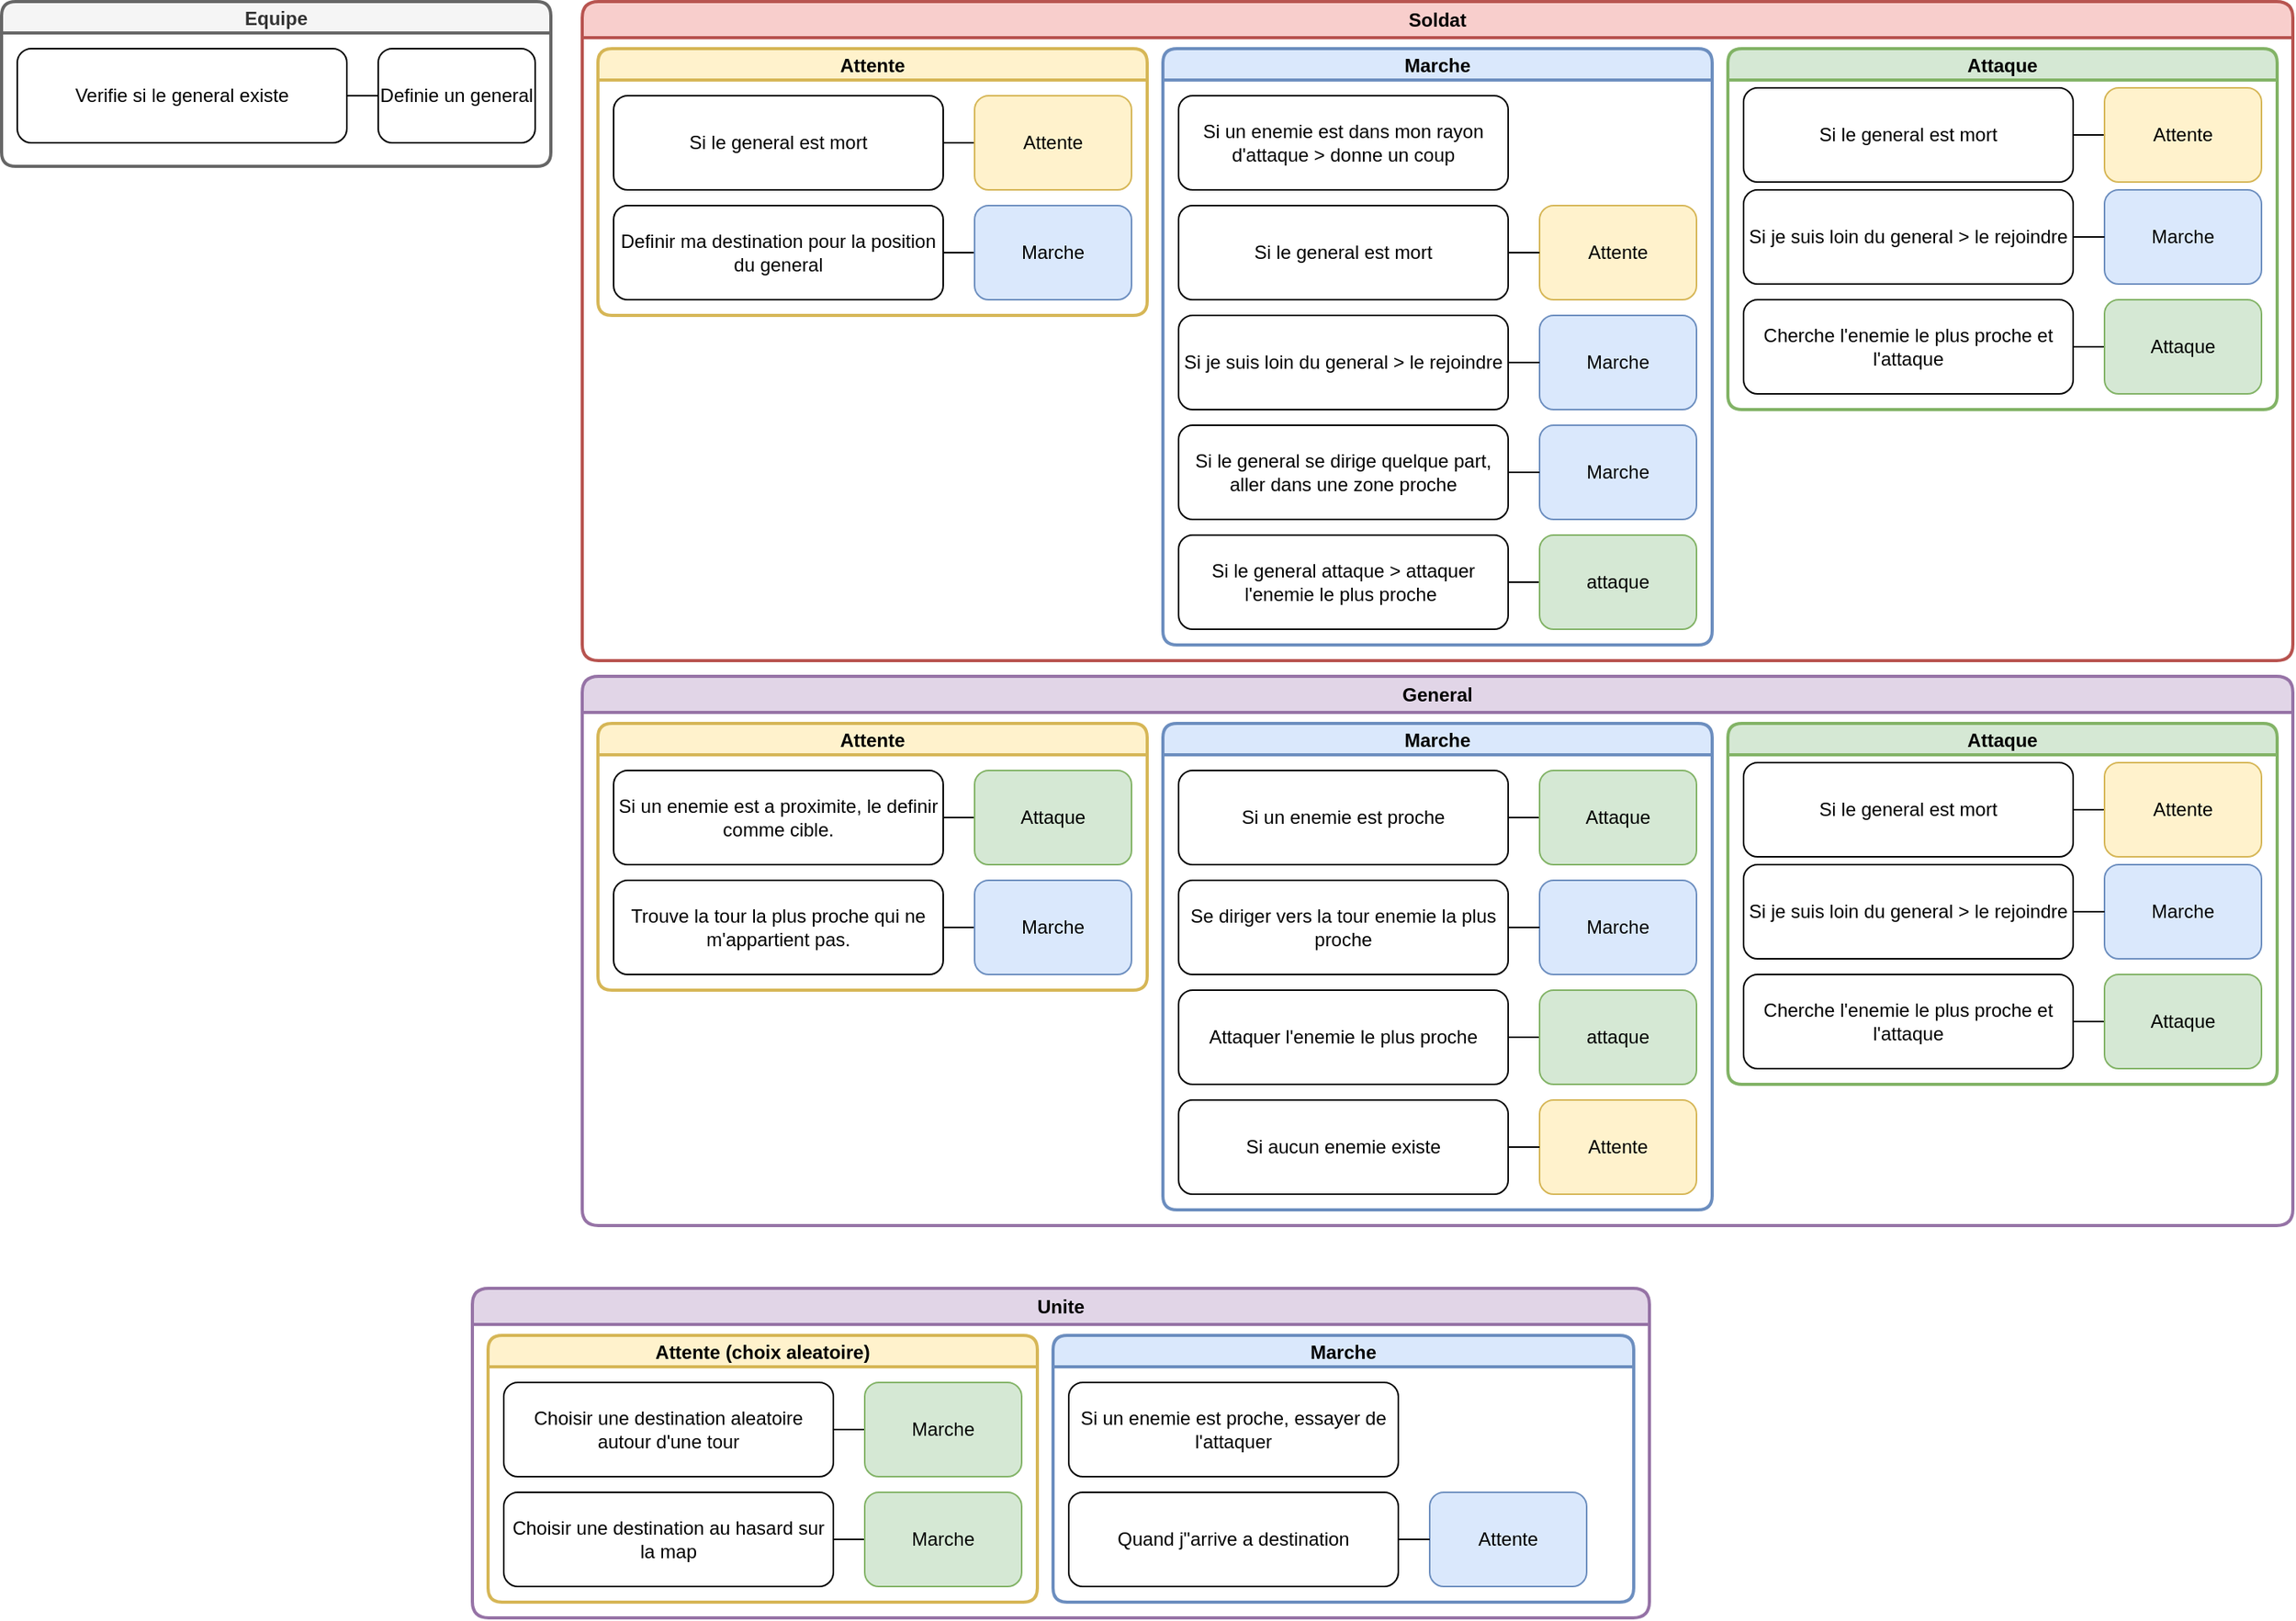 <mxfile version="26.1.1">
  <diagram name="Page-1" id="b5b7bab2-c9e2-2cf4-8b2a-24fd1a2a6d21">
    <mxGraphModel dx="1061" dy="687" grid="1" gridSize="10" guides="1" tooltips="1" connect="1" arrows="1" fold="1" page="1" pageScale="1" pageWidth="3300" pageHeight="4681" background="none" math="0" shadow="0">
      <root>
        <mxCell id="0" />
        <mxCell id="1" parent="0" />
        <mxCell id="DFWAhEHn6ZQlZUm82mZ5-56" value="Soldat" style="swimlane;whiteSpace=wrap;html=1;fillColor=#f8cecc;strokeColor=#b85450;rounded=1;fillStyle=solid;strokeWidth=2;" parent="1" vertex="1">
          <mxGeometry x="650" y="260" width="1090" height="420" as="geometry" />
        </mxCell>
        <mxCell id="DFWAhEHn6ZQlZUm82mZ5-9" value="Attente" style="swimlane;startSize=20;horizontal=1;containerType=tree;newEdgeStyle={&quot;edgeStyle&quot;:&quot;elbowEdgeStyle&quot;,&quot;startArrow&quot;:&quot;none&quot;,&quot;endArrow&quot;:&quot;none&quot;};rounded=1;labelBackgroundColor=none;fillColor=#fff2cc;strokeColor=#d6b656;swimlaneFillColor=none;strokeWidth=2;" parent="DFWAhEHn6ZQlZUm82mZ5-56" vertex="1">
          <mxGeometry x="10" y="30" width="350" height="170" as="geometry">
            <mxRectangle x="10" y="30" width="80" height="30" as="alternateBounds" />
          </mxGeometry>
        </mxCell>
        <UserObject label="Definir ma destination pour la position du general" treeRoot="1" id="DFWAhEHn6ZQlZUm82mZ5-20">
          <mxCell style="whiteSpace=wrap;html=1;align=center;treeFolding=1;treeMoving=1;newEdgeStyle={&quot;edgeStyle&quot;:&quot;elbowEdgeStyle&quot;,&quot;startArrow&quot;:&quot;none&quot;,&quot;endArrow&quot;:&quot;none&quot;};rounded=1;glass=0;" parent="DFWAhEHn6ZQlZUm82mZ5-9" vertex="1">
            <mxGeometry x="10" y="100" width="210" height="60" as="geometry" />
          </mxCell>
        </UserObject>
        <mxCell id="DFWAhEHn6ZQlZUm82mZ5-19" style="edgeStyle=elbowEdgeStyle;rounded=0;orthogonalLoop=1;jettySize=auto;html=1;startArrow=none;endArrow=none;" parent="DFWAhEHn6ZQlZUm82mZ5-9" source="DFWAhEHn6ZQlZUm82mZ5-20" target="DFWAhEHn6ZQlZUm82mZ5-21" edge="1">
          <mxGeometry relative="1" as="geometry" />
        </mxCell>
        <mxCell id="DFWAhEHn6ZQlZUm82mZ5-21" value="Marche" style="whiteSpace=wrap;html=1;align=center;verticalAlign=middle;treeFolding=1;treeMoving=1;newEdgeStyle={&quot;edgeStyle&quot;:&quot;elbowEdgeStyle&quot;,&quot;startArrow&quot;:&quot;none&quot;,&quot;endArrow&quot;:&quot;none&quot;};shadow=0;rounded=1;fillColor=#dae8fc;strokeColor=#6c8ebf;" parent="DFWAhEHn6ZQlZUm82mZ5-9" vertex="1">
          <mxGeometry x="240" y="100" width="100" height="60" as="geometry" />
        </mxCell>
        <UserObject label="Si le general est mort" treeRoot="1" id="DFWAhEHn6ZQlZUm82mZ5-99">
          <mxCell style="whiteSpace=wrap;html=1;align=center;treeFolding=1;treeMoving=1;newEdgeStyle={&quot;edgeStyle&quot;:&quot;elbowEdgeStyle&quot;,&quot;startArrow&quot;:&quot;none&quot;,&quot;endArrow&quot;:&quot;none&quot;};rounded=1;glass=0;" parent="DFWAhEHn6ZQlZUm82mZ5-9" vertex="1">
            <mxGeometry x="10" y="30" width="210" height="60" as="geometry" />
          </mxCell>
        </UserObject>
        <mxCell id="DFWAhEHn6ZQlZUm82mZ5-100" style="edgeStyle=elbowEdgeStyle;rounded=0;orthogonalLoop=1;jettySize=auto;html=1;startArrow=none;endArrow=none;" parent="DFWAhEHn6ZQlZUm82mZ5-9" source="DFWAhEHn6ZQlZUm82mZ5-99" target="DFWAhEHn6ZQlZUm82mZ5-101" edge="1">
          <mxGeometry relative="1" as="geometry" />
        </mxCell>
        <mxCell id="DFWAhEHn6ZQlZUm82mZ5-101" value="Attente" style="whiteSpace=wrap;html=1;align=center;verticalAlign=middle;treeFolding=1;treeMoving=1;newEdgeStyle={&quot;edgeStyle&quot;:&quot;elbowEdgeStyle&quot;,&quot;startArrow&quot;:&quot;none&quot;,&quot;endArrow&quot;:&quot;none&quot;};shadow=0;rounded=1;fillColor=#fff2cc;strokeColor=#d6b656;" parent="DFWAhEHn6ZQlZUm82mZ5-9" vertex="1">
          <mxGeometry x="240" y="30" width="100" height="60" as="geometry" />
        </mxCell>
        <mxCell id="DFWAhEHn6ZQlZUm82mZ5-66" value="Marche" style="swimlane;startSize=20;horizontal=1;containerType=tree;newEdgeStyle={&quot;edgeStyle&quot;:&quot;elbowEdgeStyle&quot;,&quot;startArrow&quot;:&quot;none&quot;,&quot;endArrow&quot;:&quot;none&quot;};rounded=1;labelBackgroundColor=none;fillColor=#dae8fc;strokeColor=#6c8ebf;swimlaneFillColor=none;strokeWidth=2;" parent="DFWAhEHn6ZQlZUm82mZ5-56" vertex="1">
          <mxGeometry x="370" y="30" width="350" height="380" as="geometry">
            <mxRectangle x="10" y="30" width="80" height="30" as="alternateBounds" />
          </mxGeometry>
        </mxCell>
        <UserObject label="Si un enemie est dans mon rayon d&#39;attaque &amp;gt; donne un coup" treeRoot="1" id="DFWAhEHn6ZQlZUm82mZ5-71">
          <mxCell style="whiteSpace=wrap;html=1;align=center;treeFolding=1;treeMoving=1;newEdgeStyle={&quot;edgeStyle&quot;:&quot;elbowEdgeStyle&quot;,&quot;startArrow&quot;:&quot;none&quot;,&quot;endArrow&quot;:&quot;none&quot;};rounded=1;glass=0;" parent="DFWAhEHn6ZQlZUm82mZ5-66" vertex="1">
            <mxGeometry x="10" y="30" width="210" height="60" as="geometry" />
          </mxCell>
        </UserObject>
        <mxCell id="DFWAhEHn6ZQlZUm82mZ5-65" value="Marche" style="whiteSpace=wrap;html=1;align=center;verticalAlign=middle;treeFolding=1;treeMoving=1;newEdgeStyle={&quot;edgeStyle&quot;:&quot;elbowEdgeStyle&quot;,&quot;startArrow&quot;:&quot;none&quot;,&quot;endArrow&quot;:&quot;none&quot;};shadow=0;rounded=1;fillColor=#dae8fc;strokeColor=#6c8ebf;" parent="DFWAhEHn6ZQlZUm82mZ5-66" vertex="1">
          <mxGeometry x="240" y="170" width="100" height="60" as="geometry" />
        </mxCell>
        <mxCell id="DFWAhEHn6ZQlZUm82mZ5-63" style="edgeStyle=elbowEdgeStyle;rounded=0;orthogonalLoop=1;jettySize=auto;html=1;startArrow=none;endArrow=none;" parent="DFWAhEHn6ZQlZUm82mZ5-66" source="DFWAhEHn6ZQlZUm82mZ5-64" target="DFWAhEHn6ZQlZUm82mZ5-65" edge="1">
          <mxGeometry relative="1" as="geometry" />
        </mxCell>
        <UserObject label="Si je suis loin du general &amp;gt; le rejoindre" treeRoot="1" id="DFWAhEHn6ZQlZUm82mZ5-64">
          <mxCell style="whiteSpace=wrap;html=1;align=center;treeFolding=1;treeMoving=1;newEdgeStyle={&quot;edgeStyle&quot;:&quot;elbowEdgeStyle&quot;,&quot;startArrow&quot;:&quot;none&quot;,&quot;endArrow&quot;:&quot;none&quot;};rounded=1;glass=0;" parent="DFWAhEHn6ZQlZUm82mZ5-66" vertex="1">
            <mxGeometry x="10" y="170" width="210" height="60" as="geometry" />
          </mxCell>
        </UserObject>
        <UserObject label="Si le general attaque &amp;gt; attaquer l&#39;enemie le plus proche&amp;nbsp;" treeRoot="1" id="DFWAhEHn6ZQlZUm82mZ5-68">
          <mxCell style="whiteSpace=wrap;html=1;align=center;treeFolding=1;treeMoving=1;newEdgeStyle={&quot;edgeStyle&quot;:&quot;elbowEdgeStyle&quot;,&quot;startArrow&quot;:&quot;none&quot;,&quot;endArrow&quot;:&quot;none&quot;};rounded=1;glass=0;" parent="DFWAhEHn6ZQlZUm82mZ5-66" vertex="1">
            <mxGeometry x="10" y="310" width="210" height="60" as="geometry" />
          </mxCell>
        </UserObject>
        <mxCell id="DFWAhEHn6ZQlZUm82mZ5-67" style="edgeStyle=elbowEdgeStyle;rounded=0;orthogonalLoop=1;jettySize=auto;html=1;startArrow=none;endArrow=none;" parent="DFWAhEHn6ZQlZUm82mZ5-66" source="DFWAhEHn6ZQlZUm82mZ5-68" target="DFWAhEHn6ZQlZUm82mZ5-69" edge="1">
          <mxGeometry relative="1" as="geometry" />
        </mxCell>
        <mxCell id="DFWAhEHn6ZQlZUm82mZ5-69" value="attaque" style="whiteSpace=wrap;html=1;align=center;verticalAlign=middle;treeFolding=1;treeMoving=1;newEdgeStyle={&quot;edgeStyle&quot;:&quot;elbowEdgeStyle&quot;,&quot;startArrow&quot;:&quot;none&quot;,&quot;endArrow&quot;:&quot;none&quot;};shadow=0;rounded=1;fillColor=#d5e8d4;strokeColor=#82b366;" parent="DFWAhEHn6ZQlZUm82mZ5-66" vertex="1">
          <mxGeometry x="240" y="310" width="100" height="60" as="geometry" />
        </mxCell>
        <UserObject label="Si le general se dirige quelque part, aller dans une zone proche" treeRoot="1" id="DFWAhEHn6ZQlZUm82mZ5-73">
          <mxCell style="whiteSpace=wrap;html=1;align=center;treeFolding=1;treeMoving=1;newEdgeStyle={&quot;edgeStyle&quot;:&quot;elbowEdgeStyle&quot;,&quot;startArrow&quot;:&quot;none&quot;,&quot;endArrow&quot;:&quot;none&quot;};rounded=1;glass=0;" parent="DFWAhEHn6ZQlZUm82mZ5-66" vertex="1">
            <mxGeometry x="10" y="240" width="210" height="60" as="geometry" />
          </mxCell>
        </UserObject>
        <mxCell id="DFWAhEHn6ZQlZUm82mZ5-75" value="Marche" style="whiteSpace=wrap;html=1;align=center;verticalAlign=middle;treeFolding=1;treeMoving=1;newEdgeStyle={&quot;edgeStyle&quot;:&quot;elbowEdgeStyle&quot;,&quot;startArrow&quot;:&quot;none&quot;,&quot;endArrow&quot;:&quot;none&quot;};shadow=0;rounded=1;fillColor=#dae8fc;strokeColor=#6c8ebf;" parent="DFWAhEHn6ZQlZUm82mZ5-66" vertex="1">
          <mxGeometry x="240" y="240" width="100" height="60" as="geometry" />
        </mxCell>
        <mxCell id="DFWAhEHn6ZQlZUm82mZ5-74" style="edgeStyle=elbowEdgeStyle;rounded=0;orthogonalLoop=1;jettySize=auto;html=1;startArrow=none;endArrow=none;" parent="DFWAhEHn6ZQlZUm82mZ5-66" source="DFWAhEHn6ZQlZUm82mZ5-73" target="DFWAhEHn6ZQlZUm82mZ5-75" edge="1">
          <mxGeometry relative="1" as="geometry" />
        </mxCell>
        <mxCell id="DFWAhEHn6ZQlZUm82mZ5-91" value="Attente" style="whiteSpace=wrap;html=1;align=center;verticalAlign=middle;treeFolding=1;treeMoving=1;newEdgeStyle={&quot;edgeStyle&quot;:&quot;elbowEdgeStyle&quot;,&quot;startArrow&quot;:&quot;none&quot;,&quot;endArrow&quot;:&quot;none&quot;};shadow=0;rounded=1;fillColor=#fff2cc;strokeColor=#d6b656;" parent="DFWAhEHn6ZQlZUm82mZ5-66" vertex="1">
          <mxGeometry x="240" y="100" width="100" height="60" as="geometry" />
        </mxCell>
        <mxCell id="DFWAhEHn6ZQlZUm82mZ5-92" style="edgeStyle=elbowEdgeStyle;rounded=0;orthogonalLoop=1;jettySize=auto;html=1;startArrow=none;endArrow=none;" parent="DFWAhEHn6ZQlZUm82mZ5-66" source="DFWAhEHn6ZQlZUm82mZ5-93" target="DFWAhEHn6ZQlZUm82mZ5-91" edge="1">
          <mxGeometry relative="1" as="geometry" />
        </mxCell>
        <UserObject label="Si le general est mort" treeRoot="1" id="DFWAhEHn6ZQlZUm82mZ5-93">
          <mxCell style="whiteSpace=wrap;html=1;align=center;treeFolding=1;treeMoving=1;newEdgeStyle={&quot;edgeStyle&quot;:&quot;elbowEdgeStyle&quot;,&quot;startArrow&quot;:&quot;none&quot;,&quot;endArrow&quot;:&quot;none&quot;};rounded=1;glass=0;" parent="DFWAhEHn6ZQlZUm82mZ5-66" vertex="1">
            <mxGeometry x="10" y="100" width="210" height="60" as="geometry" />
          </mxCell>
        </UserObject>
        <mxCell id="DFWAhEHn6ZQlZUm82mZ5-87" value="Attaque" style="swimlane;startSize=20;horizontal=1;containerType=tree;newEdgeStyle={&quot;edgeStyle&quot;:&quot;elbowEdgeStyle&quot;,&quot;startArrow&quot;:&quot;none&quot;,&quot;endArrow&quot;:&quot;none&quot;};rounded=1;labelBackgroundColor=none;fillColor=#d5e8d4;strokeColor=#82b366;swimlaneFillColor=none;strokeWidth=2;" parent="DFWAhEHn6ZQlZUm82mZ5-56" vertex="1">
          <mxGeometry x="730" y="30" width="350" height="230" as="geometry">
            <mxRectangle x="10" y="30" width="80" height="30" as="alternateBounds" />
          </mxGeometry>
        </mxCell>
        <UserObject label="Cherche l&#39;enemie le plus proche et l&#39;attaque" treeRoot="1" id="DFWAhEHn6ZQlZUm82mZ5-88">
          <mxCell style="whiteSpace=wrap;html=1;align=center;treeFolding=1;treeMoving=1;newEdgeStyle={&quot;edgeStyle&quot;:&quot;elbowEdgeStyle&quot;,&quot;startArrow&quot;:&quot;none&quot;,&quot;endArrow&quot;:&quot;none&quot;};rounded=1;glass=0;" parent="DFWAhEHn6ZQlZUm82mZ5-87" vertex="1">
            <mxGeometry x="10" y="160" width="210" height="60" as="geometry" />
          </mxCell>
        </UserObject>
        <mxCell id="DFWAhEHn6ZQlZUm82mZ5-89" style="edgeStyle=elbowEdgeStyle;rounded=0;orthogonalLoop=1;jettySize=auto;html=1;startArrow=none;endArrow=none;" parent="DFWAhEHn6ZQlZUm82mZ5-87" source="DFWAhEHn6ZQlZUm82mZ5-88" target="DFWAhEHn6ZQlZUm82mZ5-90" edge="1">
          <mxGeometry relative="1" as="geometry" />
        </mxCell>
        <mxCell id="DFWAhEHn6ZQlZUm82mZ5-90" value="Attaque" style="whiteSpace=wrap;html=1;align=center;verticalAlign=middle;treeFolding=1;treeMoving=1;newEdgeStyle={&quot;edgeStyle&quot;:&quot;elbowEdgeStyle&quot;,&quot;startArrow&quot;:&quot;none&quot;,&quot;endArrow&quot;:&quot;none&quot;};shadow=0;rounded=1;fillColor=#d5e8d4;strokeColor=#82b366;" parent="DFWAhEHn6ZQlZUm82mZ5-87" vertex="1">
          <mxGeometry x="240" y="160" width="100" height="60" as="geometry" />
        </mxCell>
        <UserObject label="Si le general est mort" treeRoot="1" id="DFWAhEHn6ZQlZUm82mZ5-96">
          <mxCell style="whiteSpace=wrap;html=1;align=center;treeFolding=1;treeMoving=1;newEdgeStyle={&quot;edgeStyle&quot;:&quot;elbowEdgeStyle&quot;,&quot;startArrow&quot;:&quot;none&quot;,&quot;endArrow&quot;:&quot;none&quot;};rounded=1;glass=0;" parent="DFWAhEHn6ZQlZUm82mZ5-87" vertex="1">
            <mxGeometry x="10" y="25" width="210" height="60" as="geometry" />
          </mxCell>
        </UserObject>
        <mxCell id="DFWAhEHn6ZQlZUm82mZ5-97" style="edgeStyle=elbowEdgeStyle;rounded=0;orthogonalLoop=1;jettySize=auto;html=1;startArrow=none;endArrow=none;" parent="DFWAhEHn6ZQlZUm82mZ5-87" source="DFWAhEHn6ZQlZUm82mZ5-96" target="DFWAhEHn6ZQlZUm82mZ5-98" edge="1">
          <mxGeometry relative="1" as="geometry" />
        </mxCell>
        <mxCell id="DFWAhEHn6ZQlZUm82mZ5-98" value="Attente" style="whiteSpace=wrap;html=1;align=center;verticalAlign=middle;treeFolding=1;treeMoving=1;newEdgeStyle={&quot;edgeStyle&quot;:&quot;elbowEdgeStyle&quot;,&quot;startArrow&quot;:&quot;none&quot;,&quot;endArrow&quot;:&quot;none&quot;};shadow=0;rounded=1;fillColor=#fff2cc;strokeColor=#d6b656;" parent="DFWAhEHn6ZQlZUm82mZ5-87" vertex="1">
          <mxGeometry x="240" y="25" width="100" height="60" as="geometry" />
        </mxCell>
        <mxCell id="DFWAhEHn6ZQlZUm82mZ5-102" value="Marche" style="whiteSpace=wrap;html=1;align=center;verticalAlign=middle;treeFolding=1;treeMoving=1;newEdgeStyle={&quot;edgeStyle&quot;:&quot;elbowEdgeStyle&quot;,&quot;startArrow&quot;:&quot;none&quot;,&quot;endArrow&quot;:&quot;none&quot;};shadow=0;rounded=1;fillColor=#dae8fc;strokeColor=#6c8ebf;" parent="DFWAhEHn6ZQlZUm82mZ5-87" vertex="1">
          <mxGeometry x="240" y="90" width="100" height="60" as="geometry" />
        </mxCell>
        <mxCell id="DFWAhEHn6ZQlZUm82mZ5-103" style="edgeStyle=elbowEdgeStyle;rounded=0;orthogonalLoop=1;jettySize=auto;html=1;startArrow=none;endArrow=none;" parent="DFWAhEHn6ZQlZUm82mZ5-87" source="DFWAhEHn6ZQlZUm82mZ5-104" target="DFWAhEHn6ZQlZUm82mZ5-102" edge="1">
          <mxGeometry relative="1" as="geometry" />
        </mxCell>
        <UserObject label="Si je suis loin du general &amp;gt; le rejoindre" treeRoot="1" id="DFWAhEHn6ZQlZUm82mZ5-104">
          <mxCell style="whiteSpace=wrap;html=1;align=center;treeFolding=1;treeMoving=1;newEdgeStyle={&quot;edgeStyle&quot;:&quot;elbowEdgeStyle&quot;,&quot;startArrow&quot;:&quot;none&quot;,&quot;endArrow&quot;:&quot;none&quot;};rounded=1;glass=0;" parent="DFWAhEHn6ZQlZUm82mZ5-87" vertex="1">
            <mxGeometry x="10" y="90" width="210" height="60" as="geometry" />
          </mxCell>
        </UserObject>
        <mxCell id="DFWAhEHn6ZQlZUm82mZ5-106" value="General" style="swimlane;whiteSpace=wrap;html=1;fillColor=#e1d5e7;strokeColor=#9673a6;rounded=1;fillStyle=solid;strokeWidth=2;" parent="1" vertex="1">
          <mxGeometry x="650" y="690" width="1090" height="350" as="geometry" />
        </mxCell>
        <mxCell id="DFWAhEHn6ZQlZUm82mZ5-114" value="Marche" style="swimlane;startSize=20;horizontal=1;containerType=tree;newEdgeStyle={&quot;edgeStyle&quot;:&quot;elbowEdgeStyle&quot;,&quot;startArrow&quot;:&quot;none&quot;,&quot;endArrow&quot;:&quot;none&quot;};rounded=1;labelBackgroundColor=none;fillColor=#dae8fc;strokeColor=#6c8ebf;swimlaneFillColor=none;strokeWidth=2;" parent="DFWAhEHn6ZQlZUm82mZ5-106" vertex="1">
          <mxGeometry x="370" y="30" width="350" height="310" as="geometry">
            <mxRectangle x="10" y="30" width="80" height="30" as="alternateBounds" />
          </mxGeometry>
        </mxCell>
        <mxCell id="DFWAhEHn6ZQlZUm82mZ5-149" style="edgeStyle=elbowEdgeStyle;rounded=0;orthogonalLoop=1;jettySize=auto;html=1;startArrow=none;endArrow=none;entryX=0;entryY=0.5;entryDx=0;entryDy=0;" parent="DFWAhEHn6ZQlZUm82mZ5-114" source="DFWAhEHn6ZQlZUm82mZ5-115" target="DFWAhEHn6ZQlZUm82mZ5-148" edge="1">
          <mxGeometry relative="1" as="geometry" />
        </mxCell>
        <UserObject label="Si un enemie est proche" treeRoot="1" id="DFWAhEHn6ZQlZUm82mZ5-115">
          <mxCell style="whiteSpace=wrap;html=1;align=center;treeFolding=1;treeMoving=1;newEdgeStyle={&quot;edgeStyle&quot;:&quot;elbowEdgeStyle&quot;,&quot;startArrow&quot;:&quot;none&quot;,&quot;endArrow&quot;:&quot;none&quot;};rounded=1;glass=0;" parent="DFWAhEHn6ZQlZUm82mZ5-114" vertex="1">
            <mxGeometry x="10" y="30" width="210" height="60" as="geometry" />
          </mxCell>
        </UserObject>
        <UserObject label="Attaquer l&#39;enemie le plus proche" treeRoot="1" id="DFWAhEHn6ZQlZUm82mZ5-119">
          <mxCell style="whiteSpace=wrap;html=1;align=center;treeFolding=1;treeMoving=1;newEdgeStyle={&quot;edgeStyle&quot;:&quot;elbowEdgeStyle&quot;,&quot;startArrow&quot;:&quot;none&quot;,&quot;endArrow&quot;:&quot;none&quot;};rounded=1;glass=0;" parent="DFWAhEHn6ZQlZUm82mZ5-114" vertex="1">
            <mxGeometry x="10" y="170" width="210" height="60" as="geometry" />
          </mxCell>
        </UserObject>
        <mxCell id="DFWAhEHn6ZQlZUm82mZ5-120" style="edgeStyle=elbowEdgeStyle;rounded=0;orthogonalLoop=1;jettySize=auto;html=1;startArrow=none;endArrow=none;" parent="DFWAhEHn6ZQlZUm82mZ5-114" source="DFWAhEHn6ZQlZUm82mZ5-119" target="DFWAhEHn6ZQlZUm82mZ5-121" edge="1">
          <mxGeometry relative="1" as="geometry" />
        </mxCell>
        <mxCell id="DFWAhEHn6ZQlZUm82mZ5-121" value="attaque" style="whiteSpace=wrap;html=1;align=center;verticalAlign=middle;treeFolding=1;treeMoving=1;newEdgeStyle={&quot;edgeStyle&quot;:&quot;elbowEdgeStyle&quot;,&quot;startArrow&quot;:&quot;none&quot;,&quot;endArrow&quot;:&quot;none&quot;};shadow=0;rounded=1;fillColor=#d5e8d4;strokeColor=#82b366;" parent="DFWAhEHn6ZQlZUm82mZ5-114" vertex="1">
          <mxGeometry x="240" y="170" width="100" height="60" as="geometry" />
        </mxCell>
        <UserObject label="Se diriger vers la tour enemie la plus proche" treeRoot="1" id="DFWAhEHn6ZQlZUm82mZ5-122">
          <mxCell style="whiteSpace=wrap;html=1;align=center;treeFolding=1;treeMoving=1;newEdgeStyle={&quot;edgeStyle&quot;:&quot;elbowEdgeStyle&quot;,&quot;startArrow&quot;:&quot;none&quot;,&quot;endArrow&quot;:&quot;none&quot;};rounded=1;glass=0;" parent="DFWAhEHn6ZQlZUm82mZ5-114" vertex="1">
            <mxGeometry x="10" y="100" width="210" height="60" as="geometry" />
          </mxCell>
        </UserObject>
        <mxCell id="DFWAhEHn6ZQlZUm82mZ5-123" value="Marche" style="whiteSpace=wrap;html=1;align=center;verticalAlign=middle;treeFolding=1;treeMoving=1;newEdgeStyle={&quot;edgeStyle&quot;:&quot;elbowEdgeStyle&quot;,&quot;startArrow&quot;:&quot;none&quot;,&quot;endArrow&quot;:&quot;none&quot;};shadow=0;rounded=1;fillColor=#dae8fc;strokeColor=#6c8ebf;" parent="DFWAhEHn6ZQlZUm82mZ5-114" vertex="1">
          <mxGeometry x="240" y="100" width="100" height="60" as="geometry" />
        </mxCell>
        <mxCell id="DFWAhEHn6ZQlZUm82mZ5-124" style="edgeStyle=elbowEdgeStyle;rounded=0;orthogonalLoop=1;jettySize=auto;html=1;startArrow=none;endArrow=none;" parent="DFWAhEHn6ZQlZUm82mZ5-114" source="DFWAhEHn6ZQlZUm82mZ5-122" target="DFWAhEHn6ZQlZUm82mZ5-123" edge="1">
          <mxGeometry relative="1" as="geometry" />
        </mxCell>
        <mxCell id="DFWAhEHn6ZQlZUm82mZ5-148" value="Attaque" style="whiteSpace=wrap;html=1;align=center;verticalAlign=middle;treeFolding=1;treeMoving=1;newEdgeStyle={&quot;edgeStyle&quot;:&quot;elbowEdgeStyle&quot;,&quot;startArrow&quot;:&quot;none&quot;,&quot;endArrow&quot;:&quot;none&quot;};shadow=0;rounded=1;fillColor=#d5e8d4;strokeColor=#82b366;" parent="DFWAhEHn6ZQlZUm82mZ5-114" vertex="1">
          <mxGeometry x="240" y="30" width="100" height="60" as="geometry" />
        </mxCell>
        <UserObject label="Si aucun enemie existe" treeRoot="1" id="DFWAhEHn6ZQlZUm82mZ5-151">
          <mxCell style="whiteSpace=wrap;html=1;align=center;treeFolding=1;treeMoving=1;newEdgeStyle={&quot;edgeStyle&quot;:&quot;elbowEdgeStyle&quot;,&quot;startArrow&quot;:&quot;none&quot;,&quot;endArrow&quot;:&quot;none&quot;};rounded=1;glass=0;" parent="DFWAhEHn6ZQlZUm82mZ5-114" vertex="1">
            <mxGeometry x="10" y="240" width="210" height="60" as="geometry" />
          </mxCell>
        </UserObject>
        <mxCell id="DFWAhEHn6ZQlZUm82mZ5-153" value="Attente" style="whiteSpace=wrap;html=1;align=center;verticalAlign=middle;treeFolding=1;treeMoving=1;newEdgeStyle={&quot;edgeStyle&quot;:&quot;elbowEdgeStyle&quot;,&quot;startArrow&quot;:&quot;none&quot;,&quot;endArrow&quot;:&quot;none&quot;};shadow=0;rounded=1;fillColor=#fff2cc;strokeColor=#d6b656;" parent="DFWAhEHn6ZQlZUm82mZ5-114" vertex="1">
          <mxGeometry x="240" y="240" width="100" height="60" as="geometry" />
        </mxCell>
        <mxCell id="DFWAhEHn6ZQlZUm82mZ5-155" value="" style="edgeStyle=elbowEdgeStyle;rounded=0;orthogonalLoop=1;jettySize=auto;html=1;startArrow=none;endArrow=none;" parent="DFWAhEHn6ZQlZUm82mZ5-114" source="DFWAhEHn6ZQlZUm82mZ5-151" target="DFWAhEHn6ZQlZUm82mZ5-153" edge="1">
          <mxGeometry relative="1" as="geometry">
            <mxPoint x="220" y="270" as="sourcePoint" />
            <mxPoint x="430" y="340" as="targetPoint" />
          </mxGeometry>
        </mxCell>
        <mxCell id="DFWAhEHn6ZQlZUm82mZ5-128" value="Attaque" style="swimlane;startSize=20;horizontal=1;containerType=tree;newEdgeStyle={&quot;edgeStyle&quot;:&quot;elbowEdgeStyle&quot;,&quot;startArrow&quot;:&quot;none&quot;,&quot;endArrow&quot;:&quot;none&quot;};rounded=1;labelBackgroundColor=none;fillColor=#d5e8d4;strokeColor=#82b366;swimlaneFillColor=none;strokeWidth=2;" parent="DFWAhEHn6ZQlZUm82mZ5-106" vertex="1">
          <mxGeometry x="730" y="30" width="350" height="230" as="geometry">
            <mxRectangle x="10" y="30" width="80" height="30" as="alternateBounds" />
          </mxGeometry>
        </mxCell>
        <UserObject label="Cherche l&#39;enemie le plus proche et l&#39;attaque" treeRoot="1" id="DFWAhEHn6ZQlZUm82mZ5-129">
          <mxCell style="whiteSpace=wrap;html=1;align=center;treeFolding=1;treeMoving=1;newEdgeStyle={&quot;edgeStyle&quot;:&quot;elbowEdgeStyle&quot;,&quot;startArrow&quot;:&quot;none&quot;,&quot;endArrow&quot;:&quot;none&quot;};rounded=1;glass=0;" parent="DFWAhEHn6ZQlZUm82mZ5-128" vertex="1">
            <mxGeometry x="10" y="160" width="210" height="60" as="geometry" />
          </mxCell>
        </UserObject>
        <mxCell id="DFWAhEHn6ZQlZUm82mZ5-130" style="edgeStyle=elbowEdgeStyle;rounded=0;orthogonalLoop=1;jettySize=auto;html=1;startArrow=none;endArrow=none;" parent="DFWAhEHn6ZQlZUm82mZ5-128" source="DFWAhEHn6ZQlZUm82mZ5-129" target="DFWAhEHn6ZQlZUm82mZ5-131" edge="1">
          <mxGeometry relative="1" as="geometry" />
        </mxCell>
        <mxCell id="DFWAhEHn6ZQlZUm82mZ5-131" value="Attaque" style="whiteSpace=wrap;html=1;align=center;verticalAlign=middle;treeFolding=1;treeMoving=1;newEdgeStyle={&quot;edgeStyle&quot;:&quot;elbowEdgeStyle&quot;,&quot;startArrow&quot;:&quot;none&quot;,&quot;endArrow&quot;:&quot;none&quot;};shadow=0;rounded=1;fillColor=#d5e8d4;strokeColor=#82b366;" parent="DFWAhEHn6ZQlZUm82mZ5-128" vertex="1">
          <mxGeometry x="240" y="160" width="100" height="60" as="geometry" />
        </mxCell>
        <UserObject label="Si le general est mort" treeRoot="1" id="DFWAhEHn6ZQlZUm82mZ5-132">
          <mxCell style="whiteSpace=wrap;html=1;align=center;treeFolding=1;treeMoving=1;newEdgeStyle={&quot;edgeStyle&quot;:&quot;elbowEdgeStyle&quot;,&quot;startArrow&quot;:&quot;none&quot;,&quot;endArrow&quot;:&quot;none&quot;};rounded=1;glass=0;" parent="DFWAhEHn6ZQlZUm82mZ5-128" vertex="1">
            <mxGeometry x="10" y="25" width="210" height="60" as="geometry" />
          </mxCell>
        </UserObject>
        <mxCell id="DFWAhEHn6ZQlZUm82mZ5-133" style="edgeStyle=elbowEdgeStyle;rounded=0;orthogonalLoop=1;jettySize=auto;html=1;startArrow=none;endArrow=none;" parent="DFWAhEHn6ZQlZUm82mZ5-128" source="DFWAhEHn6ZQlZUm82mZ5-132" target="DFWAhEHn6ZQlZUm82mZ5-134" edge="1">
          <mxGeometry relative="1" as="geometry" />
        </mxCell>
        <mxCell id="DFWAhEHn6ZQlZUm82mZ5-134" value="Attente" style="whiteSpace=wrap;html=1;align=center;verticalAlign=middle;treeFolding=1;treeMoving=1;newEdgeStyle={&quot;edgeStyle&quot;:&quot;elbowEdgeStyle&quot;,&quot;startArrow&quot;:&quot;none&quot;,&quot;endArrow&quot;:&quot;none&quot;};shadow=0;rounded=1;fillColor=#fff2cc;strokeColor=#d6b656;" parent="DFWAhEHn6ZQlZUm82mZ5-128" vertex="1">
          <mxGeometry x="240" y="25" width="100" height="60" as="geometry" />
        </mxCell>
        <mxCell id="DFWAhEHn6ZQlZUm82mZ5-135" value="Marche" style="whiteSpace=wrap;html=1;align=center;verticalAlign=middle;treeFolding=1;treeMoving=1;newEdgeStyle={&quot;edgeStyle&quot;:&quot;elbowEdgeStyle&quot;,&quot;startArrow&quot;:&quot;none&quot;,&quot;endArrow&quot;:&quot;none&quot;};shadow=0;rounded=1;fillColor=#dae8fc;strokeColor=#6c8ebf;" parent="DFWAhEHn6ZQlZUm82mZ5-128" vertex="1">
          <mxGeometry x="240" y="90" width="100" height="60" as="geometry" />
        </mxCell>
        <mxCell id="DFWAhEHn6ZQlZUm82mZ5-136" style="edgeStyle=elbowEdgeStyle;rounded=0;orthogonalLoop=1;jettySize=auto;html=1;startArrow=none;endArrow=none;" parent="DFWAhEHn6ZQlZUm82mZ5-128" source="DFWAhEHn6ZQlZUm82mZ5-137" target="DFWAhEHn6ZQlZUm82mZ5-135" edge="1">
          <mxGeometry relative="1" as="geometry" />
        </mxCell>
        <UserObject label="Si je suis loin du general &amp;gt; le rejoindre" treeRoot="1" id="DFWAhEHn6ZQlZUm82mZ5-137">
          <mxCell style="whiteSpace=wrap;html=1;align=center;treeFolding=1;treeMoving=1;newEdgeStyle={&quot;edgeStyle&quot;:&quot;elbowEdgeStyle&quot;,&quot;startArrow&quot;:&quot;none&quot;,&quot;endArrow&quot;:&quot;none&quot;};rounded=1;glass=0;" parent="DFWAhEHn6ZQlZUm82mZ5-128" vertex="1">
            <mxGeometry x="10" y="90" width="210" height="60" as="geometry" />
          </mxCell>
        </UserObject>
        <mxCell id="DFWAhEHn6ZQlZUm82mZ5-33" value="Attente" style="swimlane;startSize=20;horizontal=1;containerType=tree;newEdgeStyle={&quot;edgeStyle&quot;:&quot;elbowEdgeStyle&quot;,&quot;startArrow&quot;:&quot;none&quot;,&quot;endArrow&quot;:&quot;none&quot;};rounded=1;labelBackgroundColor=none;fillColor=#fff2cc;strokeColor=#d6b656;swimlaneFillColor=none;strokeWidth=2;" parent="DFWAhEHn6ZQlZUm82mZ5-106" vertex="1">
          <mxGeometry x="10" y="30" width="350" height="170" as="geometry" />
        </mxCell>
        <mxCell id="DFWAhEHn6ZQlZUm82mZ5-34" style="edgeStyle=elbowEdgeStyle;rounded=0;orthogonalLoop=1;jettySize=auto;html=1;startArrow=none;endArrow=none;" parent="DFWAhEHn6ZQlZUm82mZ5-33" source="DFWAhEHn6ZQlZUm82mZ5-35" target="DFWAhEHn6ZQlZUm82mZ5-36" edge="1">
          <mxGeometry relative="1" as="geometry" />
        </mxCell>
        <UserObject label="Si un enemie est a proximite, le definir comme cible." treeRoot="1" id="DFWAhEHn6ZQlZUm82mZ5-35">
          <mxCell style="whiteSpace=wrap;html=1;align=center;treeFolding=1;treeMoving=1;newEdgeStyle={&quot;edgeStyle&quot;:&quot;elbowEdgeStyle&quot;,&quot;startArrow&quot;:&quot;none&quot;,&quot;endArrow&quot;:&quot;none&quot;};rounded=1;glass=0;" parent="DFWAhEHn6ZQlZUm82mZ5-33" vertex="1">
            <mxGeometry x="10" y="30" width="210" height="60" as="geometry" />
          </mxCell>
        </UserObject>
        <mxCell id="DFWAhEHn6ZQlZUm82mZ5-36" value="Attaque" style="whiteSpace=wrap;html=1;align=center;verticalAlign=middle;treeFolding=1;treeMoving=1;newEdgeStyle={&quot;edgeStyle&quot;:&quot;elbowEdgeStyle&quot;,&quot;startArrow&quot;:&quot;none&quot;,&quot;endArrow&quot;:&quot;none&quot;};shadow=0;rounded=1;fillColor=#d5e8d4;strokeColor=#82b366;" parent="DFWAhEHn6ZQlZUm82mZ5-33" vertex="1">
          <mxGeometry x="240" y="30" width="100" height="60" as="geometry" />
        </mxCell>
        <mxCell id="DFWAhEHn6ZQlZUm82mZ5-37" style="edgeStyle=elbowEdgeStyle;rounded=0;orthogonalLoop=1;jettySize=auto;html=1;startArrow=none;endArrow=none;" parent="DFWAhEHn6ZQlZUm82mZ5-33" source="DFWAhEHn6ZQlZUm82mZ5-38" target="DFWAhEHn6ZQlZUm82mZ5-39" edge="1">
          <mxGeometry relative="1" as="geometry" />
        </mxCell>
        <UserObject label="Trouve la tour la plus proche qui ne m&#39;appartient pas." treeRoot="1" id="DFWAhEHn6ZQlZUm82mZ5-38">
          <mxCell style="whiteSpace=wrap;html=1;align=center;treeFolding=1;treeMoving=1;newEdgeStyle={&quot;edgeStyle&quot;:&quot;elbowEdgeStyle&quot;,&quot;startArrow&quot;:&quot;none&quot;,&quot;endArrow&quot;:&quot;none&quot;};rounded=1;glass=0;" parent="DFWAhEHn6ZQlZUm82mZ5-33" vertex="1">
            <mxGeometry x="10" y="100" width="210" height="60" as="geometry" />
          </mxCell>
        </UserObject>
        <mxCell id="DFWAhEHn6ZQlZUm82mZ5-39" value="Marche" style="whiteSpace=wrap;html=1;align=center;verticalAlign=middle;treeFolding=1;treeMoving=1;newEdgeStyle={&quot;edgeStyle&quot;:&quot;elbowEdgeStyle&quot;,&quot;startArrow&quot;:&quot;none&quot;,&quot;endArrow&quot;:&quot;none&quot;};shadow=0;rounded=1;fillColor=#dae8fc;strokeColor=#6c8ebf;" parent="DFWAhEHn6ZQlZUm82mZ5-33" vertex="1">
          <mxGeometry x="240" y="100" width="100" height="60" as="geometry" />
        </mxCell>
        <mxCell id="DFWAhEHn6ZQlZUm82mZ5-139" value="Equipe" style="swimlane;startSize=20;horizontal=1;containerType=tree;newEdgeStyle={&quot;edgeStyle&quot;:&quot;elbowEdgeStyle&quot;,&quot;startArrow&quot;:&quot;none&quot;,&quot;endArrow&quot;:&quot;none&quot;};rounded=1;labelBackgroundColor=none;fillColor=#f5f5f5;strokeColor=#666666;swimlaneFillColor=none;strokeWidth=2;fontColor=#333333;" parent="1" vertex="1">
          <mxGeometry x="280" y="260" width="350" height="105" as="geometry" />
        </mxCell>
        <mxCell id="DFWAhEHn6ZQlZUm82mZ5-140" style="edgeStyle=elbowEdgeStyle;rounded=0;orthogonalLoop=1;jettySize=auto;html=1;startArrow=none;endArrow=none;" parent="DFWAhEHn6ZQlZUm82mZ5-139" source="DFWAhEHn6ZQlZUm82mZ5-141" target="DFWAhEHn6ZQlZUm82mZ5-142" edge="1">
          <mxGeometry relative="1" as="geometry" />
        </mxCell>
        <UserObject label="Verifie si le general existe" treeRoot="1" id="DFWAhEHn6ZQlZUm82mZ5-141">
          <mxCell style="whiteSpace=wrap;html=1;align=center;treeFolding=1;treeMoving=1;newEdgeStyle={&quot;edgeStyle&quot;:&quot;elbowEdgeStyle&quot;,&quot;startArrow&quot;:&quot;none&quot;,&quot;endArrow&quot;:&quot;none&quot;};rounded=1;glass=0;" parent="DFWAhEHn6ZQlZUm82mZ5-139" vertex="1">
            <mxGeometry x="10" y="30" width="210" height="60" as="geometry" />
          </mxCell>
        </UserObject>
        <mxCell id="DFWAhEHn6ZQlZUm82mZ5-142" value="Definie un general" style="whiteSpace=wrap;html=1;align=center;verticalAlign=middle;treeFolding=1;treeMoving=1;newEdgeStyle={&quot;edgeStyle&quot;:&quot;elbowEdgeStyle&quot;,&quot;startArrow&quot;:&quot;none&quot;,&quot;endArrow&quot;:&quot;none&quot;};shadow=0;rounded=1;" parent="DFWAhEHn6ZQlZUm82mZ5-139" vertex="1">
          <mxGeometry x="240" y="30" width="100" height="60" as="geometry" />
        </mxCell>
        <mxCell id="zwgW6ngFuWu30HMtUHn9-33" value="Unite" style="swimlane;whiteSpace=wrap;html=1;fillColor=#e1d5e7;strokeColor=#9673a6;rounded=1;fillStyle=solid;strokeWidth=2;" vertex="1" parent="1">
          <mxGeometry x="580" y="1080" width="750" height="210" as="geometry" />
        </mxCell>
        <mxCell id="zwgW6ngFuWu30HMtUHn9-34" value="Marche" style="swimlane;startSize=20;horizontal=1;containerType=tree;newEdgeStyle={&quot;edgeStyle&quot;:&quot;elbowEdgeStyle&quot;,&quot;startArrow&quot;:&quot;none&quot;,&quot;endArrow&quot;:&quot;none&quot;};rounded=1;labelBackgroundColor=none;fillColor=#dae8fc;strokeColor=#6c8ebf;swimlaneFillColor=none;strokeWidth=2;" vertex="1" parent="zwgW6ngFuWu30HMtUHn9-33">
          <mxGeometry x="370" y="30" width="370" height="170" as="geometry">
            <mxRectangle x="10" y="30" width="80" height="30" as="alternateBounds" />
          </mxGeometry>
        </mxCell>
        <UserObject label="Si un enemie est proche, essayer de l&#39;attaquer" treeRoot="1" id="zwgW6ngFuWu30HMtUHn9-36">
          <mxCell style="whiteSpace=wrap;html=1;align=center;treeFolding=1;treeMoving=1;newEdgeStyle={&quot;edgeStyle&quot;:&quot;elbowEdgeStyle&quot;,&quot;startArrow&quot;:&quot;none&quot;,&quot;endArrow&quot;:&quot;none&quot;};rounded=1;glass=0;" vertex="1" parent="zwgW6ngFuWu30HMtUHn9-34">
            <mxGeometry x="10" y="30" width="210" height="60" as="geometry" />
          </mxCell>
        </UserObject>
        <UserObject label="Quand j&quot;arrive a destination" treeRoot="1" id="zwgW6ngFuWu30HMtUHn9-40">
          <mxCell style="whiteSpace=wrap;html=1;align=center;treeFolding=1;treeMoving=1;newEdgeStyle={&quot;edgeStyle&quot;:&quot;elbowEdgeStyle&quot;,&quot;startArrow&quot;:&quot;none&quot;,&quot;endArrow&quot;:&quot;none&quot;};rounded=1;glass=0;" vertex="1" parent="zwgW6ngFuWu30HMtUHn9-34">
            <mxGeometry x="10" y="100" width="210" height="60" as="geometry" />
          </mxCell>
        </UserObject>
        <mxCell id="zwgW6ngFuWu30HMtUHn9-41" value="Attente" style="whiteSpace=wrap;html=1;align=center;verticalAlign=middle;treeFolding=1;treeMoving=1;newEdgeStyle={&quot;edgeStyle&quot;:&quot;elbowEdgeStyle&quot;,&quot;startArrow&quot;:&quot;none&quot;,&quot;endArrow&quot;:&quot;none&quot;};shadow=0;rounded=1;fillColor=#dae8fc;strokeColor=#6c8ebf;" vertex="1" parent="zwgW6ngFuWu30HMtUHn9-34">
          <mxGeometry x="240" y="100" width="100" height="60" as="geometry" />
        </mxCell>
        <mxCell id="zwgW6ngFuWu30HMtUHn9-42" style="edgeStyle=elbowEdgeStyle;rounded=0;orthogonalLoop=1;jettySize=auto;html=1;startArrow=none;endArrow=none;" edge="1" parent="zwgW6ngFuWu30HMtUHn9-34" source="zwgW6ngFuWu30HMtUHn9-40" target="zwgW6ngFuWu30HMtUHn9-41">
          <mxGeometry relative="1" as="geometry" />
        </mxCell>
        <mxCell id="zwgW6ngFuWu30HMtUHn9-57" value="Attente (choix aleatoire)" style="swimlane;startSize=20;horizontal=1;containerType=tree;newEdgeStyle={&quot;edgeStyle&quot;:&quot;elbowEdgeStyle&quot;,&quot;startArrow&quot;:&quot;none&quot;,&quot;endArrow&quot;:&quot;none&quot;};rounded=1;labelBackgroundColor=none;fillColor=#fff2cc;strokeColor=#d6b656;swimlaneFillColor=none;strokeWidth=2;" vertex="1" parent="zwgW6ngFuWu30HMtUHn9-33">
          <mxGeometry x="10" y="30" width="350" height="170" as="geometry" />
        </mxCell>
        <mxCell id="zwgW6ngFuWu30HMtUHn9-58" style="edgeStyle=elbowEdgeStyle;rounded=0;orthogonalLoop=1;jettySize=auto;html=1;startArrow=none;endArrow=none;" edge="1" parent="zwgW6ngFuWu30HMtUHn9-57" source="zwgW6ngFuWu30HMtUHn9-59" target="zwgW6ngFuWu30HMtUHn9-60">
          <mxGeometry relative="1" as="geometry" />
        </mxCell>
        <UserObject label="Choisir une destination aleatoire autour d&#39;une tour" treeRoot="1" id="zwgW6ngFuWu30HMtUHn9-59">
          <mxCell style="whiteSpace=wrap;html=1;align=center;treeFolding=1;treeMoving=1;newEdgeStyle={&quot;edgeStyle&quot;:&quot;elbowEdgeStyle&quot;,&quot;startArrow&quot;:&quot;none&quot;,&quot;endArrow&quot;:&quot;none&quot;};rounded=1;glass=0;" vertex="1" parent="zwgW6ngFuWu30HMtUHn9-57">
            <mxGeometry x="10" y="30" width="210" height="60" as="geometry" />
          </mxCell>
        </UserObject>
        <mxCell id="zwgW6ngFuWu30HMtUHn9-60" value="Marche" style="whiteSpace=wrap;html=1;align=center;verticalAlign=middle;treeFolding=1;treeMoving=1;newEdgeStyle={&quot;edgeStyle&quot;:&quot;elbowEdgeStyle&quot;,&quot;startArrow&quot;:&quot;none&quot;,&quot;endArrow&quot;:&quot;none&quot;};shadow=0;rounded=1;fillColor=#d5e8d4;strokeColor=#82b366;" vertex="1" parent="zwgW6ngFuWu30HMtUHn9-57">
          <mxGeometry x="240" y="30" width="100" height="60" as="geometry" />
        </mxCell>
        <mxCell id="zwgW6ngFuWu30HMtUHn9-67" style="edgeStyle=elbowEdgeStyle;rounded=0;orthogonalLoop=1;jettySize=auto;html=1;startArrow=none;endArrow=none;" edge="1" parent="zwgW6ngFuWu30HMtUHn9-57" source="zwgW6ngFuWu30HMtUHn9-68" target="zwgW6ngFuWu30HMtUHn9-69">
          <mxGeometry relative="1" as="geometry" />
        </mxCell>
        <UserObject label="Choisir une destination au hasard sur la map" treeRoot="1" id="zwgW6ngFuWu30HMtUHn9-68">
          <mxCell style="whiteSpace=wrap;html=1;align=center;treeFolding=1;treeMoving=1;newEdgeStyle={&quot;edgeStyle&quot;:&quot;elbowEdgeStyle&quot;,&quot;startArrow&quot;:&quot;none&quot;,&quot;endArrow&quot;:&quot;none&quot;};rounded=1;glass=0;" vertex="1" parent="zwgW6ngFuWu30HMtUHn9-57">
            <mxGeometry x="10" y="100" width="210" height="60" as="geometry" />
          </mxCell>
        </UserObject>
        <mxCell id="zwgW6ngFuWu30HMtUHn9-69" value="Marche" style="whiteSpace=wrap;html=1;align=center;verticalAlign=middle;treeFolding=1;treeMoving=1;newEdgeStyle={&quot;edgeStyle&quot;:&quot;elbowEdgeStyle&quot;,&quot;startArrow&quot;:&quot;none&quot;,&quot;endArrow&quot;:&quot;none&quot;};shadow=0;rounded=1;fillColor=#d5e8d4;strokeColor=#82b366;" vertex="1" parent="zwgW6ngFuWu30HMtUHn9-57">
          <mxGeometry x="240" y="100" width="100" height="60" as="geometry" />
        </mxCell>
      </root>
    </mxGraphModel>
  </diagram>
</mxfile>
